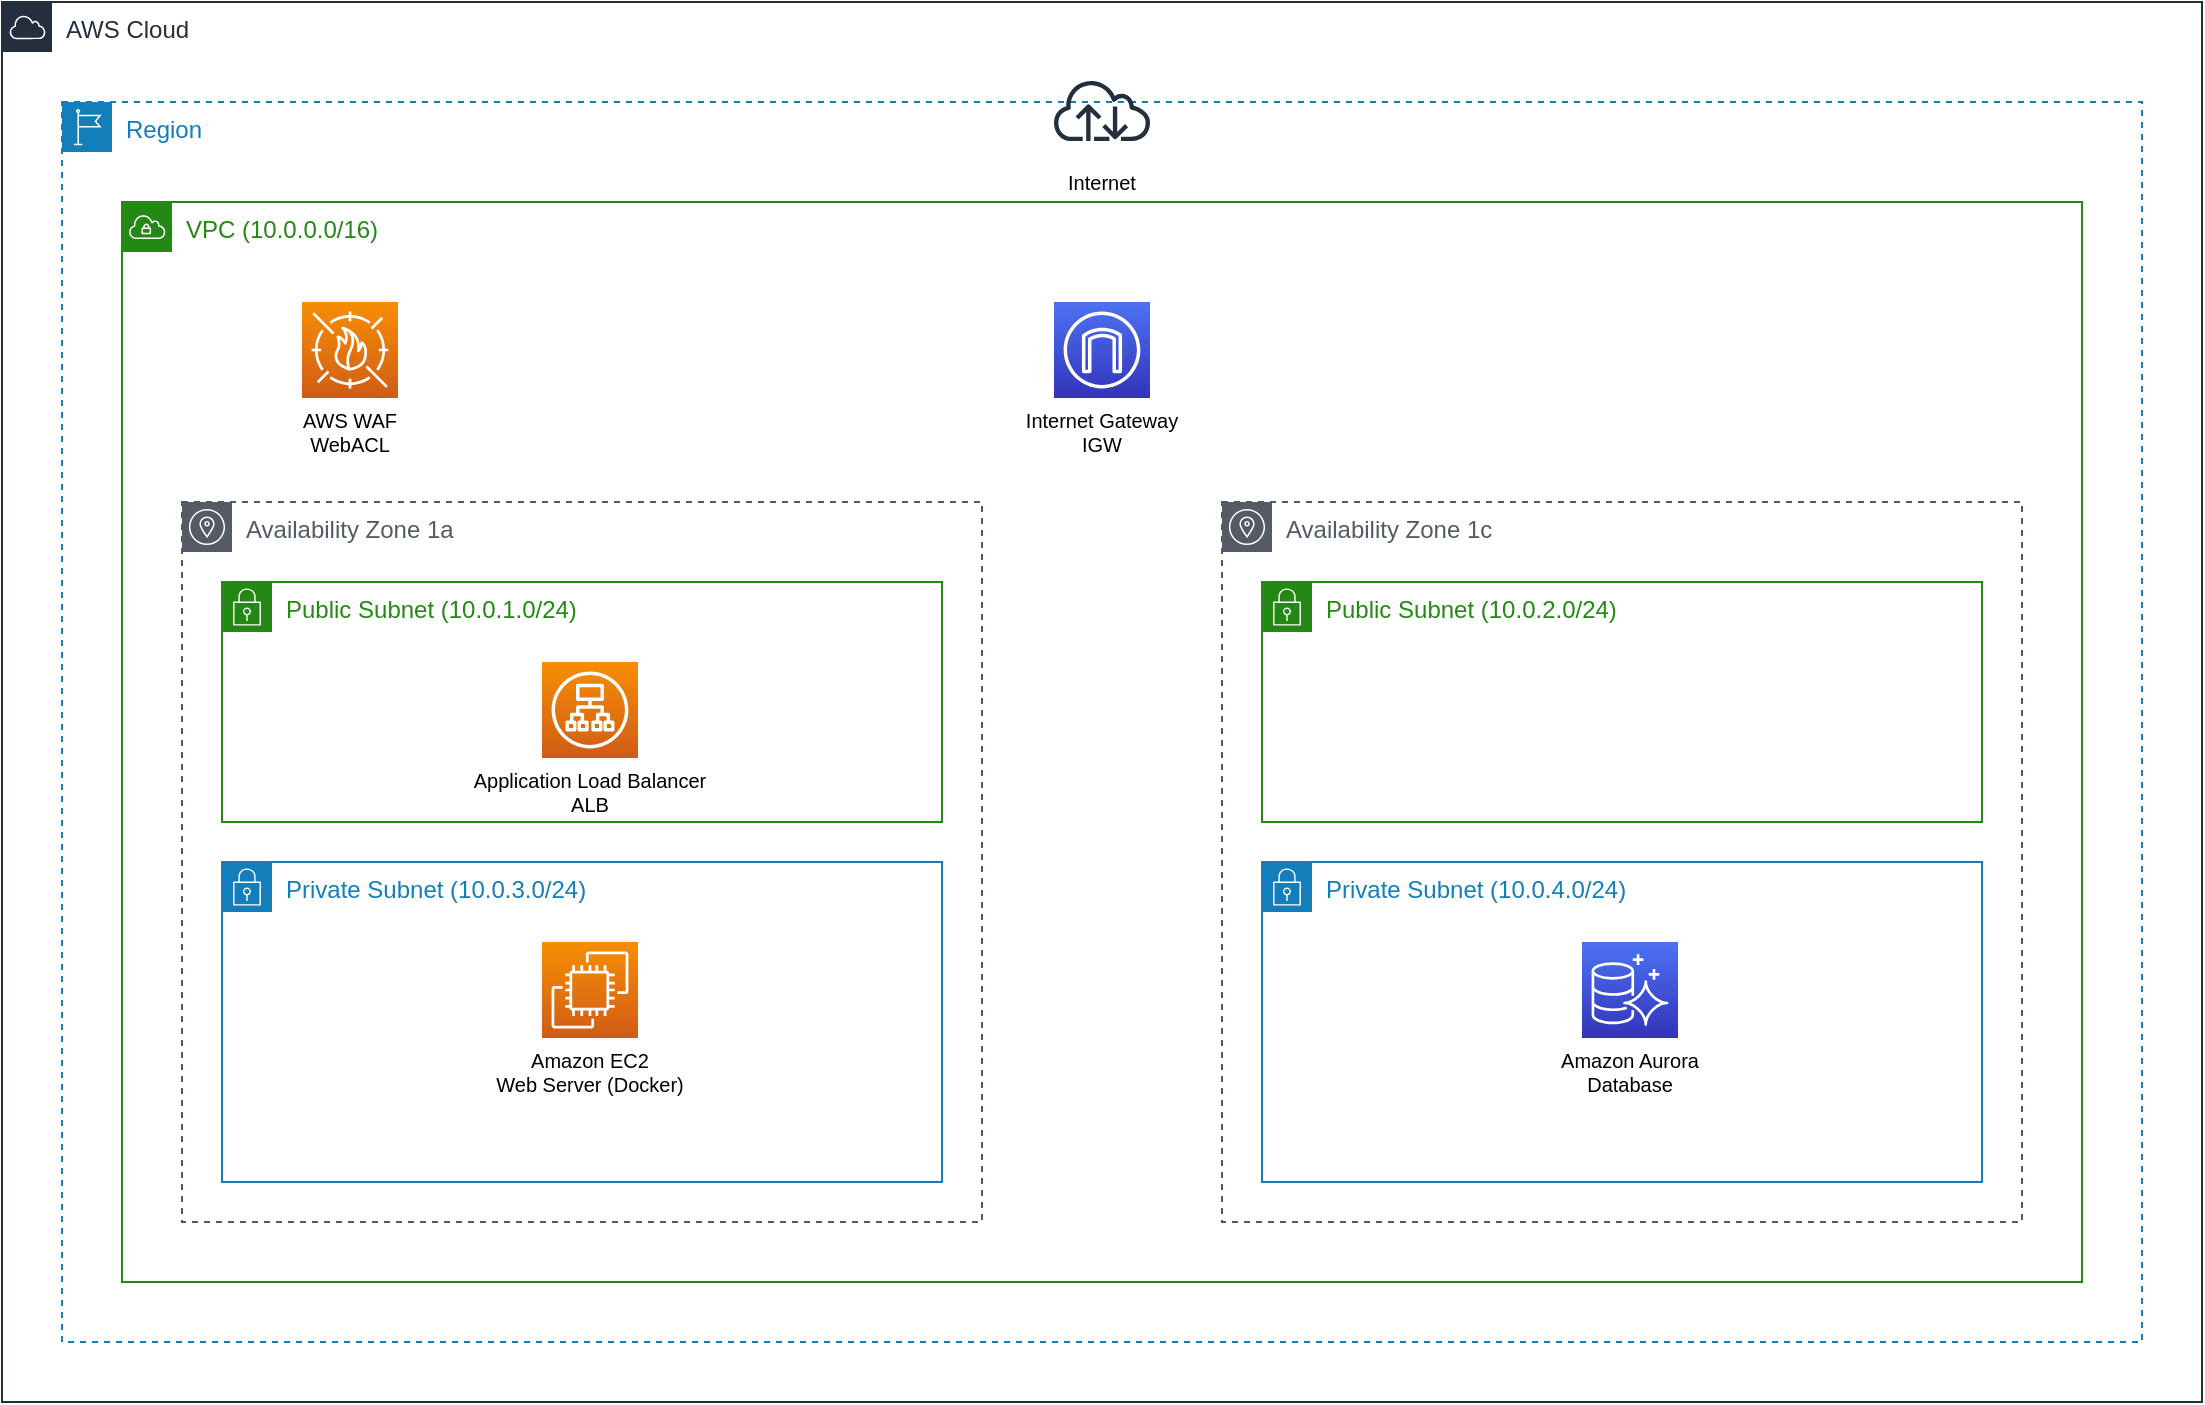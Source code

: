 <mxfile version="22.1.0">
  <diagram name="AWS構成図" id="aws-architecture">
    <mxGraphModel dx="1422" dy="794" grid="1" gridSize="10" guides="1" tooltips="1" connect="1" arrows="1" fold="1" page="1" pageScale="1" pageWidth="1200" pageHeight="800">
      <root>
        <mxCell id="0"/>
        <mxCell id="1" parent="0"/>
        
        <!-- AWS Cloud -->
        <mxCell id="aws-cloud" value="AWS Cloud" style="sketch=0;outlineConnect=0;gradientColor=none;html=1;whiteSpace=wrap;fontSize=12;fontStyle=0;shape=mxgraph.aws4.group;grIcon=mxgraph.aws4.group_aws_cloud;strokeColor=#232F3E;fillColor=none;verticalAlign=top;align=left;spacingLeft=30;fontColor=#232F3E;dashed=0;" vertex="1" parent="1">
          <mxGeometry x="50" y="50" width="1100" height="700" as="geometry"/>
        </mxCell>
        
        <!-- Region -->
        <mxCell id="region" value="Region" style="sketch=0;outlineConnect=0;gradientColor=none;html=1;whiteSpace=wrap;fontSize=12;fontStyle=0;shape=mxgraph.aws4.group;grIcon=mxgraph.aws4.group_region;strokeColor=#147EBA;fillColor=none;verticalAlign=top;align=left;spacingLeft=30;fontColor=#147EBA;dashed=1;" vertex="1" parent="1">
          <mxGeometry x="80" y="100" width="1040" height="620" as="geometry"/>
        </mxCell>
        
        <!-- VPC -->
        <mxCell id="vpc" value="VPC (10.0.0.0/16)" style="sketch=0;outlineConnect=0;gradientColor=none;html=1;whiteSpace=wrap;fontSize=12;fontStyle=0;shape=mxgraph.aws4.group;grIcon=mxgraph.aws4.group_vpc;strokeColor=#248814;fillColor=none;verticalAlign=top;align=left;spacingLeft=30;fontColor=#248814;dashed=0;" vertex="1" parent="1">
          <mxGeometry x="110" y="150" width="980" height="540" as="geometry"/>
        </mxCell>
        
        <!-- WAF -->
        <mxCell id="waf-icon" value="" style="sketch=0;points=[[0,0,0],[0.25,0,0],[0.5,0,0],[0.75,0,0],[1,0,0],[0,1,0],[0.25,1,0],[0.5,1,0],[0.75,1,0],[1,1,0],[0,0.25,0],[0,0.5,0],[0,0.75,0],[1,0.25,0],[1,0.5,0],[1,0.75,0]];outlineConnect=0;fontColor=#232F3E;gradientColor=#F78E04;gradientDirection=north;fillColor=#D05C17;strokeColor=#ffffff;dashed=0;verticalLabelPosition=bottom;verticalAlign=top;align=center;html=1;fontSize=12;fontStyle=0;aspect=fixed;shape=mxgraph.aws4.resourceIcon;resIcon=mxgraph.aws4.waf;" vertex="1" parent="1">
          <mxGeometry x="200" y="200" width="48" height="48" as="geometry"/>
        </mxCell>
        <mxCell id="waf-label" value="AWS WAF&#xa;WebACL" style="text;html=1;strokeColor=none;fillColor=none;align=center;verticalAlign=middle;whiteSpace=wrap;rounded=0;fontSize=10;" vertex="1" parent="1">
          <mxGeometry x="180" y="250" width="88" height="30" as="geometry"/>
        </mxCell>
        
        <!-- Availability Zone 1 -->
        <mxCell id="az1" value="Availability Zone 1a" style="sketch=0;outlineConnect=0;gradientColor=none;html=1;whiteSpace=wrap;fontSize=12;fontStyle=0;shape=mxgraph.aws4.group;grIcon=mxgraph.aws4.group_availability_zone;strokeColor=#545B64;fillColor=none;verticalAlign=top;align=left;spacingLeft=30;fontColor=#545B64;dashed=1;" vertex="1" parent="1">
          <mxGeometry x="140" y="300" width="400" height="360" as="geometry"/>
        </mxCell>
        
        <!-- Public Subnet 1 -->
        <mxCell id="public-subnet1" value="Public Subnet (10.0.1.0/24)" style="sketch=0;outlineConnect=0;gradientColor=none;html=1;whiteSpace=wrap;fontSize=12;fontStyle=0;shape=mxgraph.aws4.group;grIcon=mxgraph.aws4.group_security_group;strokeColor=#248814;fillColor=none;verticalAlign=top;align=left;spacingLeft=30;fontColor=#248814;dashed=0;" vertex="1" parent="1">
          <mxGeometry x="160" y="340" width="360" height="120" as="geometry"/>
        </mxCell>
        
        <!-- ALB -->
        <mxCell id="alb-icon" value="" style="sketch=0;points=[[0,0,0],[0.25,0,0],[0.5,0,0],[0.75,0,0],[1,0,0],[0,1,0],[0.25,1,0],[0.5,1,0],[0.75,1,0],[1,1,0],[0,0.25,0],[0,0.5,0],[0,0.75,0],[1,0.25,0],[1,0.5,0],[1,0.75,0]];outlineConnect=0;fontColor=#232F3E;gradientColor=#F78E04;gradientDirection=north;fillColor=#D05C17;strokeColor=#ffffff;dashed=0;verticalLabelPosition=bottom;verticalAlign=top;align=center;html=1;fontSize=12;fontStyle=0;aspect=fixed;shape=mxgraph.aws4.resourceIcon;resIcon=mxgraph.aws4.application_load_balancer;" vertex="1" parent="1">
          <mxGeometry x="320" y="380" width="48" height="48" as="geometry"/>
        </mxCell>
        <mxCell id="alb-label" value="Application Load Balancer&#xa;ALB" style="text;html=1;strokeColor=none;fillColor=none;align=center;verticalAlign=middle;whiteSpace=wrap;rounded=0;fontSize=10;" vertex="1" parent="1">
          <mxGeometry x="280" y="430" width="128" height="30" as="geometry"/>
        </mxCell>
        
        <!-- Private Subnet 1 -->
        <mxCell id="private-subnet1" value="Private Subnet (10.0.3.0/24)" style="sketch=0;outlineConnect=0;gradientColor=none;html=1;whiteSpace=wrap;fontSize=12;fontStyle=0;shape=mxgraph.aws4.group;grIcon=mxgraph.aws4.group_security_group;strokeColor=#147EBA;fillColor=none;verticalAlign=top;align=left;spacingLeft=30;fontColor=#147EBA;dashed=0;" vertex="1" parent="1">
          <mxGeometry x="160" y="480" width="360" height="160" as="geometry"/>
        </mxCell>
        
        <!-- EC2 -->
        <mxCell id="ec2-icon" value="" style="sketch=0;points=[[0,0,0],[0.25,0,0],[0.5,0,0],[0.75,0,0],[1,0,0],[0,1,0],[0.25,1,0],[0.5,1,0],[0.75,1,0],[1,1,0],[0,0.25,0],[0,0.5,0],[0,0.75,0],[1,0.25,0],[1,0.5,0],[1,0.75,0]];outlineConnect=0;fontColor=#232F3E;gradientColor=#F78E04;gradientDirection=north;fillColor=#D05C17;strokeColor=#ffffff;dashed=0;verticalLabelPosition=bottom;verticalAlign=top;align=center;html=1;fontSize=12;fontStyle=0;aspect=fixed;shape=mxgraph.aws4.resourceIcon;resIcon=mxgraph.aws4.ec2;" vertex="1" parent="1">
          <mxGeometry x="320" y="520" width="48" height="48" as="geometry"/>
        </mxCell>
        <mxCell id="ec2-label" value="Amazon EC2&#xa;Web Server (Docker)" style="text;html=1;strokeColor=none;fillColor=none;align=center;verticalAlign=middle;whiteSpace=wrap;rounded=0;fontSize=10;" vertex="1" parent="1">
          <mxGeometry x="280" y="570" width="128" height="30" as="geometry"/>
        </mxCell>
        
        <!-- Availability Zone 2 -->
        <mxCell id="az2" value="Availability Zone 1c" style="sketch=0;outlineConnect=0;gradientColor=none;html=1;whiteSpace=wrap;fontSize=12;fontStyle=0;shape=mxgraph.aws4.group;grIcon=mxgraph.aws4.group_availability_zone;strokeColor=#545B64;fillColor=none;verticalAlign=top;align=left;spacingLeft=30;fontColor=#545B64;dashed=1;" vertex="1" parent="1">
          <mxGeometry x="660" y="300" width="400" height="360" as="geometry"/>
        </mxCell>
        
        <!-- Public Subnet 2 -->
        <mxCell id="public-subnet2" value="Public Subnet (10.0.2.0/24)" style="sketch=0;outlineConnect=0;gradientColor=none;html=1;whiteSpace=wrap;fontSize=12;fontStyle=0;shape=mxgraph.aws4.group;grIcon=mxgraph.aws4.group_security_group;strokeColor=#248814;fillColor=none;verticalAlign=top;align=left;spacingLeft=30;fontColor=#248814;dashed=0;" vertex="1" parent="1">
          <mxGeometry x="680" y="340" width="360" height="120" as="geometry"/>
        </mxCell>
        
        <!-- Private Subnet 2 -->
        <mxCell id="private-subnet2" value="Private Subnet (10.0.4.0/24)" style="sketch=0;outlineConnect=0;gradientColor=none;html=1;whiteSpace=wrap;fontSize=12;fontStyle=0;shape=mxgraph.aws4.group;grIcon=mxgraph.aws4.group_security_group;strokeColor=#147EBA;fillColor=none;verticalAlign=top;align=left;spacingLeft=30;fontColor=#147EBA;dashed=0;" vertex="1" parent="1">
          <mxGeometry x="680" y="480" width="360" height="160" as="geometry"/>
        </mxCell>
        
        <!-- Aurora -->
        <mxCell id="aurora-icon" value="" style="sketch=0;points=[[0,0,0],[0.25,0,0],[0.5,0,0],[0.75,0,0],[1,0,0],[0,1,0],[0.25,1,0],[0.5,1,0],[0.75,1,0],[1,1,0],[0,0.25,0],[0,0.5,0],[0,0.75,0],[1,0.25,0],[1,0.5,0],[1,0.75,0]];outlineConnect=0;fontColor=#232F3E;gradientColor=#4D72F3;gradientDirection=north;fillColor=#3334B9;strokeColor=#ffffff;dashed=0;verticalLabelPosition=bottom;verticalAlign=top;align=center;html=1;fontSize=12;fontStyle=0;aspect=fixed;shape=mxgraph.aws4.resourceIcon;resIcon=mxgraph.aws4.aurora;" vertex="1" parent="1">
          <mxGeometry x="840" y="520" width="48" height="48" as="geometry"/>
        </mxCell>
        <mxCell id="aurora-label" value="Amazon Aurora&#xa;Database" style="text;html=1;strokeColor=none;fillColor=none;align=center;verticalAlign=middle;whiteSpace=wrap;rounded=0;fontSize=10;" vertex="1" parent="1">
          <mxGeometry x="800" y="570" width="128" height="30" as="geometry"/>
        </mxCell>
        
        <!-- Internet Gateway -->
        <mxCell id="igw-icon" value="" style="sketch=0;points=[[0,0,0],[0.25,0,0],[0.5,0,0],[0.75,0,0],[1,0,0],[0,1,0],[0.25,1,0],[0.5,1,0],[0.75,1,0],[1,1,0],[0,0.25,0],[0,0.5,0],[0,0.75,0],[1,0.25,0],[1,0.5,0],[1,0.75,0]];outlineConnect=0;fontColor=#232F3E;gradientColor=#4D72F3;gradientDirection=north;fillColor=#3334B9;strokeColor=#ffffff;dashed=0;verticalLabelPosition=bottom;verticalAlign=top;align=center;html=1;fontSize=12;fontStyle=0;aspect=fixed;shape=mxgraph.aws4.resourceIcon;resIcon=mxgraph.aws4.internet_gateway;" vertex="1" parent="1">
          <mxGeometry x="576" y="200" width="48" height="48" as="geometry"/>
        </mxCell>
        <mxCell id="igw-label" value="Internet Gateway&#xa;IGW" style="text;html=1;strokeColor=none;fillColor=none;align=center;verticalAlign=middle;whiteSpace=wrap;rounded=0;fontSize=10;" vertex="1" parent="1">
          <mxGeometry x="536" y="250" width="128" height="30" as="geometry"/>
        </mxCell>
        
        <!-- Internet -->
        <mxCell id="internet-icon" value="" style="sketch=0;outlineConnect=0;fontColor=#232F3E;gradientColor=none;fillColor=#232F3D;strokeColor=none;dashed=0;verticalLabelPosition=bottom;verticalAlign=top;align=center;html=1;fontSize=12;fontStyle=0;aspect=fixed;pointerEvents=1;shape=mxgraph.aws4.internet;" vertex="1" parent="1">
          <mxGeometry x="576" y="80" width="48" height="48" as="geometry"/>
        </mxCell>
        <mxCell id="internet-label" value="Internet" style="text;html=1;strokeColor=none;fillColor=none;align=center;verticalAlign=middle;whiteSpace=wrap;rounded=0;fontSize=10;" vertex="1" parent="1">
          <mxGeometry x="556" y="130" width="88" height="20" as="geometry"/>
        </mxCell>
        
      </root>
    </mxGraphModel>
  </diagram>
</mxfile>